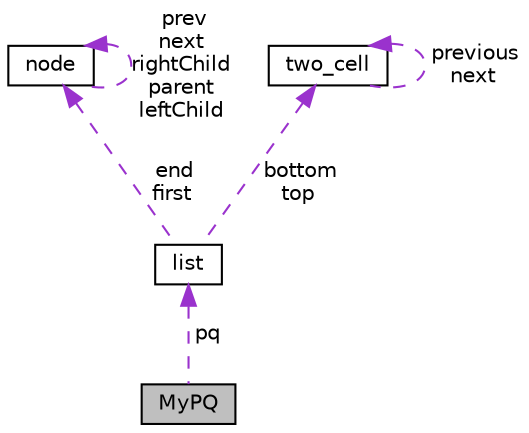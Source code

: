digraph "MyPQ"
{
  edge [fontname="Helvetica",fontsize="10",labelfontname="Helvetica",labelfontsize="10"];
  node [fontname="Helvetica",fontsize="10",shape=record];
  Node1 [label="MyPQ",height=0.2,width=0.4,color="black", fillcolor="grey75", style="filled", fontcolor="black"];
  Node2 -> Node1 [dir="back",color="darkorchid3",fontsize="10",style="dashed",label=" pq" ,fontname="Helvetica"];
  Node2 [label="list",height=0.2,width=0.4,color="black", fillcolor="white", style="filled",URL="$structlist.html"];
  Node3 -> Node2 [dir="back",color="darkorchid3",fontsize="10",style="dashed",label=" end\nfirst" ,fontname="Helvetica"];
  Node3 [label="node",height=0.2,width=0.4,color="black", fillcolor="white", style="filled",URL="$structnode.html",tooltip="Struct for the nodes. "];
  Node3 -> Node3 [dir="back",color="darkorchid3",fontsize="10",style="dashed",label=" prev\nnext\nrightChild\nparent\nleftChild" ,fontname="Helvetica"];
  Node4 -> Node2 [dir="back",color="darkorchid3",fontsize="10",style="dashed",label=" bottom\ntop" ,fontname="Helvetica"];
  Node4 [label="two_cell",height=0.2,width=0.4,color="black", fillcolor="white", style="filled",URL="$structtwo__cell.html"];
  Node4 -> Node4 [dir="back",color="darkorchid3",fontsize="10",style="dashed",label=" previous\nnext" ,fontname="Helvetica"];
}
